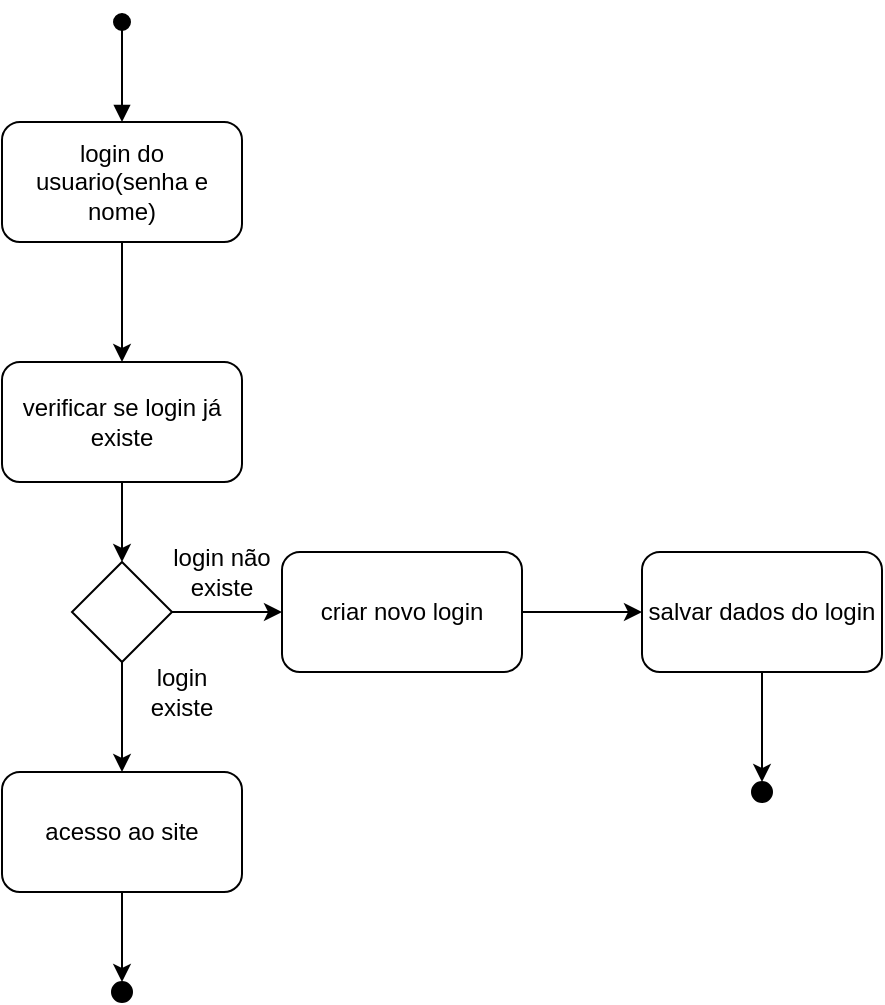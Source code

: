 <mxfile version="22.1.17" type="device">
  <diagram name="Página-1" id="RZb7Ob5ed5OA5BJfn_0h">
    <mxGraphModel dx="1434" dy="772" grid="1" gridSize="10" guides="1" tooltips="1" connect="1" arrows="1" fold="1" page="1" pageScale="1" pageWidth="827" pageHeight="1169" math="0" shadow="0">
      <root>
        <mxCell id="0" />
        <mxCell id="1" parent="0" />
        <mxCell id="G4PrBYdIK3dhg6aQtYhX-15" value="" style="html=1;verticalAlign=bottom;startArrow=oval;startFill=1;endArrow=block;startSize=8;curved=0;rounded=0;" edge="1" parent="1">
          <mxGeometry width="60" relative="1" as="geometry">
            <mxPoint x="290" y="210" as="sourcePoint" />
            <mxPoint x="290" y="260" as="targetPoint" />
          </mxGeometry>
        </mxCell>
        <mxCell id="G4PrBYdIK3dhg6aQtYhX-18" value="" style="edgeStyle=orthogonalEdgeStyle;rounded=0;orthogonalLoop=1;jettySize=auto;html=1;" edge="1" parent="1" source="G4PrBYdIK3dhg6aQtYhX-16" target="G4PrBYdIK3dhg6aQtYhX-17">
          <mxGeometry relative="1" as="geometry" />
        </mxCell>
        <mxCell id="G4PrBYdIK3dhg6aQtYhX-16" value="login do usuario(senha e nome)" style="rounded=1;whiteSpace=wrap;html=1;" vertex="1" parent="1">
          <mxGeometry x="230" y="260" width="120" height="60" as="geometry" />
        </mxCell>
        <mxCell id="G4PrBYdIK3dhg6aQtYhX-20" value="" style="edgeStyle=orthogonalEdgeStyle;rounded=0;orthogonalLoop=1;jettySize=auto;html=1;" edge="1" parent="1" source="G4PrBYdIK3dhg6aQtYhX-17" target="G4PrBYdIK3dhg6aQtYhX-19">
          <mxGeometry relative="1" as="geometry" />
        </mxCell>
        <mxCell id="G4PrBYdIK3dhg6aQtYhX-17" value="verificar se login já existe" style="rounded=1;whiteSpace=wrap;html=1;" vertex="1" parent="1">
          <mxGeometry x="230" y="380" width="120" height="60" as="geometry" />
        </mxCell>
        <mxCell id="G4PrBYdIK3dhg6aQtYhX-22" value="" style="edgeStyle=orthogonalEdgeStyle;rounded=0;orthogonalLoop=1;jettySize=auto;html=1;" edge="1" parent="1" source="G4PrBYdIK3dhg6aQtYhX-19" target="G4PrBYdIK3dhg6aQtYhX-21">
          <mxGeometry relative="1" as="geometry" />
        </mxCell>
        <mxCell id="G4PrBYdIK3dhg6aQtYhX-29" value="" style="edgeStyle=orthogonalEdgeStyle;rounded=0;orthogonalLoop=1;jettySize=auto;html=1;" edge="1" parent="1" source="G4PrBYdIK3dhg6aQtYhX-19" target="G4PrBYdIK3dhg6aQtYhX-28">
          <mxGeometry relative="1" as="geometry" />
        </mxCell>
        <mxCell id="G4PrBYdIK3dhg6aQtYhX-19" value="" style="rhombus;whiteSpace=wrap;html=1;" vertex="1" parent="1">
          <mxGeometry x="265" y="480" width="50" height="50" as="geometry" />
        </mxCell>
        <mxCell id="G4PrBYdIK3dhg6aQtYhX-25" value="" style="edgeStyle=orthogonalEdgeStyle;rounded=0;orthogonalLoop=1;jettySize=auto;html=1;" edge="1" parent="1" source="G4PrBYdIK3dhg6aQtYhX-21" target="G4PrBYdIK3dhg6aQtYhX-24">
          <mxGeometry relative="1" as="geometry" />
        </mxCell>
        <mxCell id="G4PrBYdIK3dhg6aQtYhX-21" value="criar novo login" style="rounded=1;whiteSpace=wrap;html=1;" vertex="1" parent="1">
          <mxGeometry x="370" y="475" width="120" height="60" as="geometry" />
        </mxCell>
        <mxCell id="G4PrBYdIK3dhg6aQtYhX-23" value="login não existe" style="text;html=1;strokeColor=none;fillColor=none;align=center;verticalAlign=middle;whiteSpace=wrap;rounded=0;" vertex="1" parent="1">
          <mxGeometry x="310" y="470" width="60" height="30" as="geometry" />
        </mxCell>
        <mxCell id="G4PrBYdIK3dhg6aQtYhX-27" value="" style="edgeStyle=orthogonalEdgeStyle;rounded=0;orthogonalLoop=1;jettySize=auto;html=1;" edge="1" parent="1" source="G4PrBYdIK3dhg6aQtYhX-24" target="G4PrBYdIK3dhg6aQtYhX-26">
          <mxGeometry relative="1" as="geometry" />
        </mxCell>
        <mxCell id="G4PrBYdIK3dhg6aQtYhX-24" value="salvar dados do login" style="rounded=1;whiteSpace=wrap;html=1;" vertex="1" parent="1">
          <mxGeometry x="550" y="475" width="120" height="60" as="geometry" />
        </mxCell>
        <mxCell id="G4PrBYdIK3dhg6aQtYhX-26" value="" style="ellipse;whiteSpace=wrap;html=1;aspect=fixed;strokeColor=#000000;fillColor=#000000;" vertex="1" parent="1">
          <mxGeometry x="605" y="590" width="10" height="10" as="geometry" />
        </mxCell>
        <mxCell id="G4PrBYdIK3dhg6aQtYhX-32" value="" style="edgeStyle=orthogonalEdgeStyle;rounded=0;orthogonalLoop=1;jettySize=auto;html=1;" edge="1" parent="1" source="G4PrBYdIK3dhg6aQtYhX-28" target="G4PrBYdIK3dhg6aQtYhX-31">
          <mxGeometry relative="1" as="geometry" />
        </mxCell>
        <mxCell id="G4PrBYdIK3dhg6aQtYhX-28" value="acesso ao site" style="rounded=1;whiteSpace=wrap;html=1;" vertex="1" parent="1">
          <mxGeometry x="230" y="585" width="120" height="60" as="geometry" />
        </mxCell>
        <mxCell id="G4PrBYdIK3dhg6aQtYhX-30" value="login existe" style="text;html=1;strokeColor=none;fillColor=none;align=center;verticalAlign=middle;whiteSpace=wrap;rounded=0;" vertex="1" parent="1">
          <mxGeometry x="290" y="530" width="60" height="30" as="geometry" />
        </mxCell>
        <mxCell id="G4PrBYdIK3dhg6aQtYhX-31" value="" style="ellipse;whiteSpace=wrap;html=1;aspect=fixed;strokeColor=#000000;fillColor=#000000;" vertex="1" parent="1">
          <mxGeometry x="285" y="690" width="10" height="10" as="geometry" />
        </mxCell>
      </root>
    </mxGraphModel>
  </diagram>
</mxfile>
